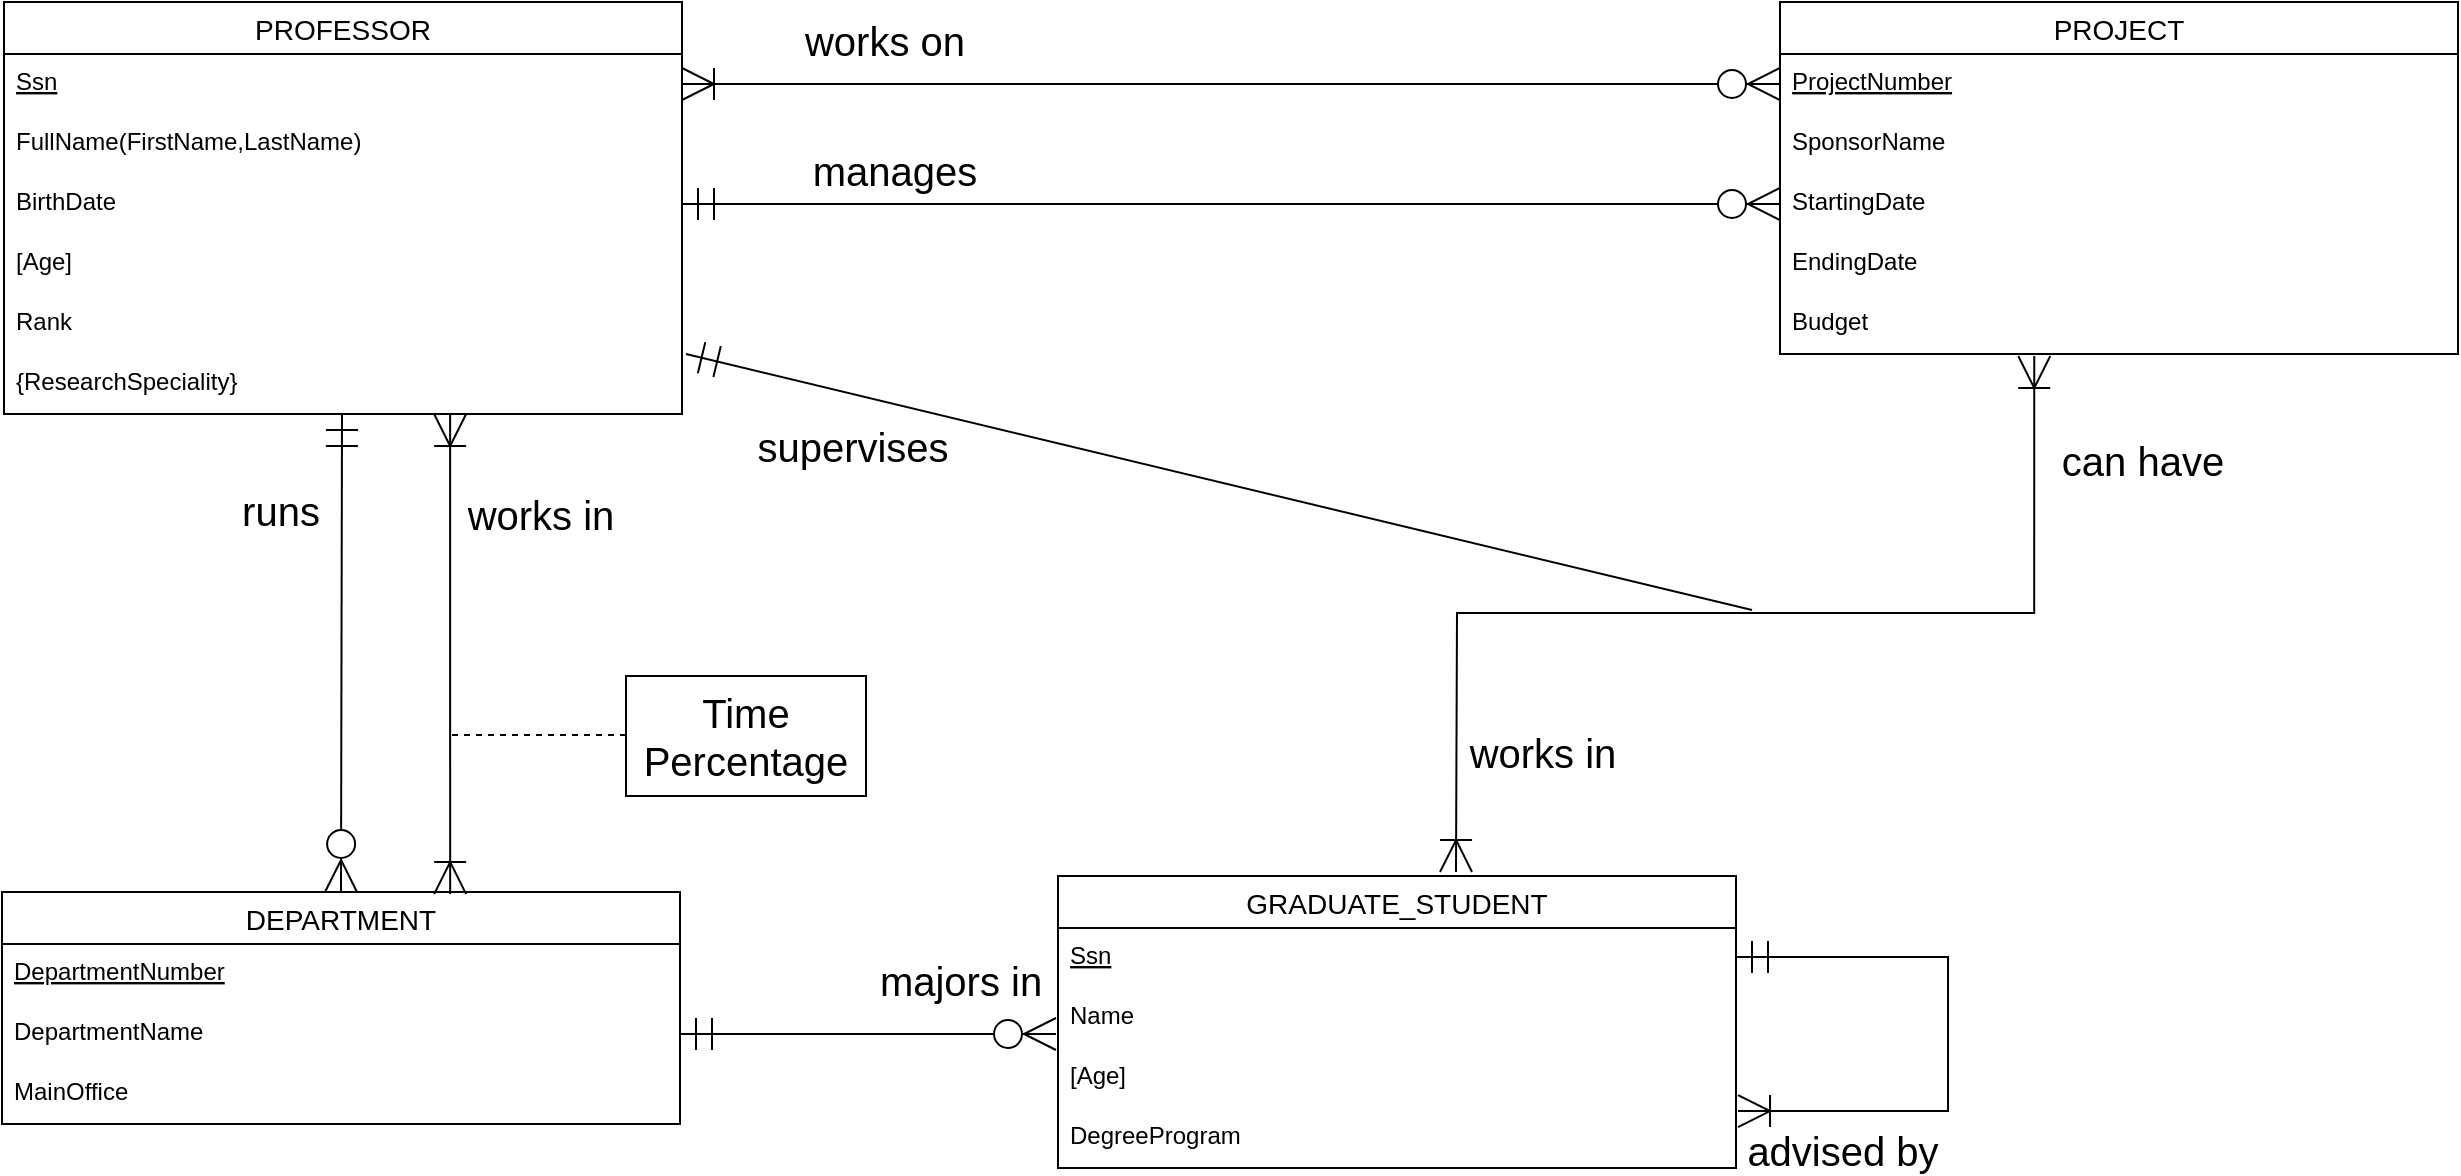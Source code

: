 <mxfile version="15.6.8" type="device"><diagram id="f19oklCezIx7Aqk-WXqk" name="Page-1"><mxGraphModel dx="1822" dy="1172" grid="0" gridSize="10" guides="1" tooltips="1" connect="1" arrows="1" fold="1" page="0" pageScale="1" pageWidth="1654" pageHeight="2336" math="0" shadow="0"><root><mxCell id="0"/><mxCell id="1" parent="0"/><mxCell id="dsFUCclMJXo-cFcnLoTu-22" value="PROFESSOR" style="swimlane;fontStyle=0;childLayout=stackLayout;horizontal=1;startSize=26;horizontalStack=0;resizeParent=1;resizeParentMax=0;resizeLast=0;collapsible=1;marginBottom=0;align=center;fontSize=14;hachureGap=4;pointerEvents=0;fontFamily=Helvetica;" vertex="1" parent="1"><mxGeometry x="-331" y="-152" width="339" height="206" as="geometry"/></mxCell><mxCell id="dsFUCclMJXo-cFcnLoTu-23" value="Ssn" style="text;strokeColor=none;fillColor=none;spacingLeft=4;spacingRight=4;overflow=hidden;rotatable=0;points=[[0,0.5],[1,0.5]];portConstraint=eastwest;fontSize=12;hachureGap=4;pointerEvents=0;fontFamily=Helvetica;fontStyle=4" vertex="1" parent="dsFUCclMJXo-cFcnLoTu-22"><mxGeometry y="26" width="339" height="30" as="geometry"/></mxCell><mxCell id="dsFUCclMJXo-cFcnLoTu-24" value="FullName(FirstName,LastName)" style="text;strokeColor=none;fillColor=none;spacingLeft=4;spacingRight=4;overflow=hidden;rotatable=0;points=[[0,0.5],[1,0.5]];portConstraint=eastwest;fontSize=12;hachureGap=4;pointerEvents=0;fontFamily=Helvetica;" vertex="1" parent="dsFUCclMJXo-cFcnLoTu-22"><mxGeometry y="56" width="339" height="30" as="geometry"/></mxCell><mxCell id="dsFUCclMJXo-cFcnLoTu-25" value="BirthDate" style="text;strokeColor=none;fillColor=none;spacingLeft=4;spacingRight=4;overflow=hidden;rotatable=0;points=[[0,0.5],[1,0.5]];portConstraint=eastwest;fontSize=12;hachureGap=4;pointerEvents=0;fontFamily=Helvetica;" vertex="1" parent="dsFUCclMJXo-cFcnLoTu-22"><mxGeometry y="86" width="339" height="30" as="geometry"/></mxCell><mxCell id="dsFUCclMJXo-cFcnLoTu-26" value="[Age]" style="text;strokeColor=none;fillColor=none;spacingLeft=4;spacingRight=4;overflow=hidden;rotatable=0;points=[[0,0.5],[1,0.5]];portConstraint=eastwest;fontSize=12;hachureGap=4;pointerEvents=0;fontFamily=Helvetica;" vertex="1" parent="dsFUCclMJXo-cFcnLoTu-22"><mxGeometry y="116" width="339" height="30" as="geometry"/></mxCell><mxCell id="dsFUCclMJXo-cFcnLoTu-27" value="Rank" style="text;strokeColor=none;fillColor=none;spacingLeft=4;spacingRight=4;overflow=hidden;rotatable=0;points=[[0,0.5],[1,0.5]];portConstraint=eastwest;fontSize=12;hachureGap=4;pointerEvents=0;fontFamily=Helvetica;" vertex="1" parent="dsFUCclMJXo-cFcnLoTu-22"><mxGeometry y="146" width="339" height="30" as="geometry"/></mxCell><mxCell id="dsFUCclMJXo-cFcnLoTu-28" value="{ResearchSpeciality}" style="text;strokeColor=none;fillColor=none;spacingLeft=4;spacingRight=4;overflow=hidden;rotatable=0;points=[[0,0.5],[1,0.5]];portConstraint=eastwest;fontSize=12;hachureGap=4;pointerEvents=0;fontFamily=Helvetica;" vertex="1" parent="dsFUCclMJXo-cFcnLoTu-22"><mxGeometry y="176" width="339" height="30" as="geometry"/></mxCell><mxCell id="dsFUCclMJXo-cFcnLoTu-29" value="PROJECT" style="swimlane;fontStyle=0;childLayout=stackLayout;horizontal=1;startSize=26;horizontalStack=0;resizeParent=1;resizeParentMax=0;resizeLast=0;collapsible=1;marginBottom=0;align=center;fontSize=14;hachureGap=4;pointerEvents=0;fontFamily=Helvetica;" vertex="1" parent="1"><mxGeometry x="557" y="-152" width="339" height="176" as="geometry"/></mxCell><mxCell id="dsFUCclMJXo-cFcnLoTu-30" value="ProjectNumber" style="text;strokeColor=none;fillColor=none;spacingLeft=4;spacingRight=4;overflow=hidden;rotatable=0;points=[[0,0.5],[1,0.5]];portConstraint=eastwest;fontSize=12;hachureGap=4;pointerEvents=0;fontFamily=Helvetica;fontStyle=4" vertex="1" parent="dsFUCclMJXo-cFcnLoTu-29"><mxGeometry y="26" width="339" height="30" as="geometry"/></mxCell><mxCell id="dsFUCclMJXo-cFcnLoTu-38" value="SponsorName" style="text;strokeColor=none;fillColor=none;spacingLeft=4;spacingRight=4;overflow=hidden;rotatable=0;points=[[0,0.5],[1,0.5]];portConstraint=eastwest;fontSize=12;hachureGap=4;pointerEvents=0;fontFamily=Helvetica;fontStyle=0" vertex="1" parent="dsFUCclMJXo-cFcnLoTu-29"><mxGeometry y="56" width="339" height="30" as="geometry"/></mxCell><mxCell id="dsFUCclMJXo-cFcnLoTu-39" value="StartingDate" style="text;strokeColor=none;fillColor=none;spacingLeft=4;spacingRight=4;overflow=hidden;rotatable=0;points=[[0,0.5],[1,0.5]];portConstraint=eastwest;fontSize=12;hachureGap=4;pointerEvents=0;fontFamily=Helvetica;fontStyle=0" vertex="1" parent="dsFUCclMJXo-cFcnLoTu-29"><mxGeometry y="86" width="339" height="30" as="geometry"/></mxCell><mxCell id="dsFUCclMJXo-cFcnLoTu-40" value="EndingDate" style="text;strokeColor=none;fillColor=none;spacingLeft=4;spacingRight=4;overflow=hidden;rotatable=0;points=[[0,0.5],[1,0.5]];portConstraint=eastwest;fontSize=12;hachureGap=4;pointerEvents=0;fontFamily=Helvetica;fontStyle=0" vertex="1" parent="dsFUCclMJXo-cFcnLoTu-29"><mxGeometry y="116" width="339" height="30" as="geometry"/></mxCell><mxCell id="dsFUCclMJXo-cFcnLoTu-41" value="Budget" style="text;strokeColor=none;fillColor=none;spacingLeft=4;spacingRight=4;overflow=hidden;rotatable=0;points=[[0,0.5],[1,0.5]];portConstraint=eastwest;fontSize=12;hachureGap=4;pointerEvents=0;fontFamily=Helvetica;fontStyle=0" vertex="1" parent="dsFUCclMJXo-cFcnLoTu-29"><mxGeometry y="146" width="339" height="30" as="geometry"/></mxCell><mxCell id="dsFUCclMJXo-cFcnLoTu-42" value="GRADUATE_STUDENT" style="swimlane;fontStyle=0;childLayout=stackLayout;horizontal=1;startSize=26;horizontalStack=0;resizeParent=1;resizeParentMax=0;resizeLast=0;collapsible=1;marginBottom=0;align=center;fontSize=14;hachureGap=4;pointerEvents=0;fontFamily=Helvetica;" vertex="1" parent="1"><mxGeometry x="196" y="285" width="339" height="146" as="geometry"/></mxCell><mxCell id="dsFUCclMJXo-cFcnLoTu-43" value="Ssn" style="text;strokeColor=none;fillColor=none;spacingLeft=4;spacingRight=4;overflow=hidden;rotatable=0;points=[[0,0.5],[1,0.5]];portConstraint=eastwest;fontSize=12;hachureGap=4;pointerEvents=0;fontFamily=Helvetica;fontStyle=4" vertex="1" parent="dsFUCclMJXo-cFcnLoTu-42"><mxGeometry y="26" width="339" height="30" as="geometry"/></mxCell><mxCell id="dsFUCclMJXo-cFcnLoTu-44" value="Name" style="text;strokeColor=none;fillColor=none;spacingLeft=4;spacingRight=4;overflow=hidden;rotatable=0;points=[[0,0.5],[1,0.5]];portConstraint=eastwest;fontSize=12;hachureGap=4;pointerEvents=0;fontFamily=Helvetica;" vertex="1" parent="dsFUCclMJXo-cFcnLoTu-42"><mxGeometry y="56" width="339" height="30" as="geometry"/></mxCell><mxCell id="dsFUCclMJXo-cFcnLoTu-73" value="" style="edgeStyle=elbowEdgeStyle;fontSize=12;html=1;endArrow=ERmandOne;endFill=0;rounded=0;hachureGap=4;fontFamily=Helvetica;startSize=14;endSize=14;sourcePerimeterSpacing=8;targetPerimeterSpacing=8;entryX=0.997;entryY=0.164;entryDx=0;entryDy=0;exitX=1;exitY=0.5;exitDx=0;exitDy=0;entryPerimeter=0;startArrow=ERoneToMany;startFill=0;" edge="1" parent="dsFUCclMJXo-cFcnLoTu-42"><mxGeometry width="100" height="100" relative="1" as="geometry"><mxPoint x="340.02" y="117.53" as="sourcePoint"/><mxPoint x="339.003" y="40.474" as="targetPoint"/><Array as="points"><mxPoint x="445.02" y="89.53"/><mxPoint x="431.02" y="81.53"/></Array></mxGeometry></mxCell><mxCell id="dsFUCclMJXo-cFcnLoTu-74" value="advised by" style="edgeLabel;html=1;align=center;verticalAlign=middle;resizable=0;points=[];fontSize=20;fontFamily=Helvetica;" vertex="1" connectable="0" parent="dsFUCclMJXo-cFcnLoTu-73"><mxGeometry x="0.194" y="1" relative="1" as="geometry"><mxPoint x="-52" y="86" as="offset"/></mxGeometry></mxCell><mxCell id="dsFUCclMJXo-cFcnLoTu-46" value="[Age]" style="text;strokeColor=none;fillColor=none;spacingLeft=4;spacingRight=4;overflow=hidden;rotatable=0;points=[[0,0.5],[1,0.5]];portConstraint=eastwest;fontSize=12;hachureGap=4;pointerEvents=0;fontFamily=Helvetica;" vertex="1" parent="dsFUCclMJXo-cFcnLoTu-42"><mxGeometry y="86" width="339" height="30" as="geometry"/></mxCell><mxCell id="dsFUCclMJXo-cFcnLoTu-48" value="DegreeProgram" style="text;strokeColor=none;fillColor=none;spacingLeft=4;spacingRight=4;overflow=hidden;rotatable=0;points=[[0,0.5],[1,0.5]];portConstraint=eastwest;fontSize=12;hachureGap=4;pointerEvents=0;fontFamily=Helvetica;" vertex="1" parent="dsFUCclMJXo-cFcnLoTu-42"><mxGeometry y="116" width="339" height="30" as="geometry"/></mxCell><mxCell id="dsFUCclMJXo-cFcnLoTu-49" value="" style="edgeStyle=entityRelationEdgeStyle;fontSize=12;html=1;endArrow=ERmandOne;rounded=0;hachureGap=4;fontFamily=Helvetica;startSize=14;endSize=14;sourcePerimeterSpacing=8;targetPerimeterSpacing=8;curved=1;entryX=1;entryY=0.5;entryDx=0;entryDy=0;exitX=0;exitY=0.5;exitDx=0;exitDy=0;startArrow=ERzeroToMany;startFill=1;" edge="1" parent="1" source="dsFUCclMJXo-cFcnLoTu-39" target="dsFUCclMJXo-cFcnLoTu-25"><mxGeometry width="100" height="100" relative="1" as="geometry"><mxPoint x="147" y="-121" as="sourcePoint"/><mxPoint x="130" y="-94" as="targetPoint"/></mxGeometry></mxCell><mxCell id="dsFUCclMJXo-cFcnLoTu-51" value="manages" style="edgeLabel;html=1;align=center;verticalAlign=middle;resizable=0;points=[];fontSize=20;fontFamily=Helvetica;" vertex="1" connectable="0" parent="dsFUCclMJXo-cFcnLoTu-49"><mxGeometry x="0.193" y="-3" relative="1" as="geometry"><mxPoint x="-116" y="-14" as="offset"/></mxGeometry></mxCell><mxCell id="dsFUCclMJXo-cFcnLoTu-52" value="" style="edgeStyle=entityRelationEdgeStyle;fontSize=12;html=1;endArrow=ERoneToMany;startArrow=ERzeroToMany;rounded=0;hachureGap=4;fontFamily=Helvetica;startSize=14;endSize=14;sourcePerimeterSpacing=8;targetPerimeterSpacing=8;curved=1;entryX=1;entryY=0.5;entryDx=0;entryDy=0;exitX=0;exitY=0.5;exitDx=0;exitDy=0;" edge="1" parent="1" source="dsFUCclMJXo-cFcnLoTu-30" target="dsFUCclMJXo-cFcnLoTu-23"><mxGeometry width="100" height="100" relative="1" as="geometry"><mxPoint x="148" y="-111" as="sourcePoint"/><mxPoint x="118" y="-222" as="targetPoint"/></mxGeometry></mxCell><mxCell id="dsFUCclMJXo-cFcnLoTu-54" value="works on" style="edgeLabel;html=1;align=center;verticalAlign=middle;resizable=0;points=[];fontSize=20;fontFamily=Helvetica;" vertex="1" connectable="0" parent="dsFUCclMJXo-cFcnLoTu-52"><mxGeometry x="-0.005" y="-3" relative="1" as="geometry"><mxPoint x="-175" y="-19" as="offset"/></mxGeometry></mxCell><mxCell id="dsFUCclMJXo-cFcnLoTu-58" value="DEPARTMENT" style="swimlane;fontStyle=0;childLayout=stackLayout;horizontal=1;startSize=26;horizontalStack=0;resizeParent=1;resizeParentMax=0;resizeLast=0;collapsible=1;marginBottom=0;align=center;fontSize=14;hachureGap=4;pointerEvents=0;fontFamily=Helvetica;" vertex="1" parent="1"><mxGeometry x="-332" y="293" width="339" height="116" as="geometry"/></mxCell><mxCell id="dsFUCclMJXo-cFcnLoTu-59" value="DepartmentNumber" style="text;strokeColor=none;fillColor=none;spacingLeft=4;spacingRight=4;overflow=hidden;rotatable=0;points=[[0,0.5],[1,0.5]];portConstraint=eastwest;fontSize=12;hachureGap=4;pointerEvents=0;fontFamily=Helvetica;fontStyle=4" vertex="1" parent="dsFUCclMJXo-cFcnLoTu-58"><mxGeometry y="26" width="339" height="30" as="geometry"/></mxCell><mxCell id="dsFUCclMJXo-cFcnLoTu-60" value="DepartmentName" style="text;strokeColor=none;fillColor=none;spacingLeft=4;spacingRight=4;overflow=hidden;rotatable=0;points=[[0,0.5],[1,0.5]];portConstraint=eastwest;fontSize=12;hachureGap=4;pointerEvents=0;fontFamily=Helvetica;" vertex="1" parent="dsFUCclMJXo-cFcnLoTu-58"><mxGeometry y="56" width="339" height="30" as="geometry"/></mxCell><mxCell id="dsFUCclMJXo-cFcnLoTu-61" value="MainOffice" style="text;strokeColor=none;fillColor=none;spacingLeft=4;spacingRight=4;overflow=hidden;rotatable=0;points=[[0,0.5],[1,0.5]];portConstraint=eastwest;fontSize=12;hachureGap=4;pointerEvents=0;fontFamily=Helvetica;" vertex="1" parent="dsFUCclMJXo-cFcnLoTu-58"><mxGeometry y="86" width="339" height="30" as="geometry"/></mxCell><mxCell id="dsFUCclMJXo-cFcnLoTu-64" value="" style="fontSize=12;html=1;endArrow=ERmandOne;startArrow=ERzeroToMany;hachureGap=4;fontFamily=Helvetica;startSize=14;endSize=14;sourcePerimeterSpacing=8;targetPerimeterSpacing=8;rounded=0;endFill=0;startFill=1;exitX=0.5;exitY=0;exitDx=0;exitDy=0;" edge="1" parent="1" source="dsFUCclMJXo-cFcnLoTu-58"><mxGeometry width="100" height="100" relative="1" as="geometry"><mxPoint x="-165" y="188" as="sourcePoint"/><mxPoint x="-162" y="54" as="targetPoint"/></mxGeometry></mxCell><mxCell id="dsFUCclMJXo-cFcnLoTu-65" value="runs" style="edgeLabel;html=1;align=center;verticalAlign=middle;resizable=0;points=[];fontSize=20;fontFamily=Helvetica;" vertex="1" connectable="0" parent="dsFUCclMJXo-cFcnLoTu-64"><mxGeometry x="0.482" relative="1" as="geometry"><mxPoint x="-31" y="-14" as="offset"/></mxGeometry></mxCell><mxCell id="dsFUCclMJXo-cFcnLoTu-66" value="" style="fontSize=12;html=1;endArrow=ERoneToMany;startArrow=ERoneToMany;rounded=0;hachureGap=4;fontFamily=Helvetica;startSize=14;endSize=14;sourcePerimeterSpacing=8;targetPerimeterSpacing=8;entryX=0.658;entryY=1;entryDx=0;entryDy=0;entryPerimeter=0;exitX=0.661;exitY=0.009;exitDx=0;exitDy=0;exitPerimeter=0;" edge="1" parent="1" source="dsFUCclMJXo-cFcnLoTu-58" target="dsFUCclMJXo-cFcnLoTu-28"><mxGeometry width="100" height="100" relative="1" as="geometry"><mxPoint x="-101" y="190" as="sourcePoint"/><mxPoint x="-45" y="77" as="targetPoint"/></mxGeometry></mxCell><mxCell id="dsFUCclMJXo-cFcnLoTu-67" value="works in" style="edgeLabel;html=1;align=center;verticalAlign=middle;resizable=0;points=[];fontSize=20;fontFamily=Helvetica;" vertex="1" connectable="0" parent="dsFUCclMJXo-cFcnLoTu-66"><mxGeometry x="0.165" relative="1" as="geometry"><mxPoint x="45" y="-50" as="offset"/></mxGeometry></mxCell><mxCell id="dsFUCclMJXo-cFcnLoTu-68" value="" style="fontSize=12;html=1;endArrow=none;startArrow=none;rounded=0;hachureGap=4;fontFamily=Helvetica;startSize=14;endSize=14;sourcePerimeterSpacing=8;targetPerimeterSpacing=8;startFill=0;endFill=0;dashed=1;" edge="1" parent="1"><mxGeometry width="100" height="100" relative="1" as="geometry"><mxPoint x="-107" y="214.5" as="sourcePoint"/><mxPoint x="8" y="214.5" as="targetPoint"/></mxGeometry></mxCell><mxCell id="dsFUCclMJXo-cFcnLoTu-69" value="Time Percentage" style="rounded=0;whiteSpace=wrap;html=1;hachureGap=4;pointerEvents=0;fontFamily=Helvetica;fontSize=20;" vertex="1" parent="1"><mxGeometry x="-20" y="185" width="120" height="60" as="geometry"/></mxCell><mxCell id="dsFUCclMJXo-cFcnLoTu-70" value="" style="fontSize=12;html=1;endArrow=ERmandOne;rounded=0;hachureGap=4;fontFamily=Helvetica;startSize=14;endSize=14;sourcePerimeterSpacing=8;targetPerimeterSpacing=8;entryX=1;entryY=0.5;entryDx=0;entryDy=0;startArrow=ERzeroToMany;startFill=1;" edge="1" parent="1" target="dsFUCclMJXo-cFcnLoTu-60"><mxGeometry width="100" height="100" relative="1" as="geometry"><mxPoint x="195" y="364" as="sourcePoint"/><mxPoint x="171" y="351" as="targetPoint"/></mxGeometry></mxCell><mxCell id="dsFUCclMJXo-cFcnLoTu-71" value="majors in" style="edgeLabel;html=1;align=center;verticalAlign=middle;resizable=0;points=[];fontSize=20;fontFamily=Helvetica;" vertex="1" connectable="0" parent="dsFUCclMJXo-cFcnLoTu-70"><mxGeometry x="0.106" y="1" relative="1" as="geometry"><mxPoint x="56" y="-28" as="offset"/></mxGeometry></mxCell><mxCell id="dsFUCclMJXo-cFcnLoTu-78" value="" style="fontSize=12;html=1;endArrow=ERmandOne;endFill=0;rounded=0;hachureGap=4;fontFamily=Helvetica;startSize=14;endSize=14;sourcePerimeterSpacing=8;targetPerimeterSpacing=8;entryX=1.006;entryY=0.3;entryDx=0;entryDy=0;entryPerimeter=0;startArrow=none;startFill=0;" edge="1" parent="1"><mxGeometry width="100" height="100" relative="1" as="geometry"><mxPoint x="543" y="152" as="sourcePoint"/><mxPoint x="10.004" y="24" as="targetPoint"/></mxGeometry></mxCell><mxCell id="dsFUCclMJXo-cFcnLoTu-79" value="supervises" style="edgeLabel;html=1;align=center;verticalAlign=middle;resizable=0;points=[];fontSize=20;fontFamily=Helvetica;" vertex="1" connectable="0" parent="dsFUCclMJXo-cFcnLoTu-78"><mxGeometry x="0.296" y="1" relative="1" as="geometry"><mxPoint x="-105" as="offset"/></mxGeometry></mxCell><mxCell id="dsFUCclMJXo-cFcnLoTu-80" value="" style="fontSize=12;html=1;endArrow=ERoneToMany;endFill=0;rounded=0;hachureGap=4;fontFamily=Helvetica;startSize=14;endSize=14;sourcePerimeterSpacing=8;targetPerimeterSpacing=8;entryX=0.375;entryY=1.033;entryDx=0;entryDy=0;entryPerimeter=0;startArrow=ERoneToMany;startFill=0;edgeStyle=orthogonalEdgeStyle;" edge="1" parent="1" target="dsFUCclMJXo-cFcnLoTu-41"><mxGeometry width="100" height="100" relative="1" as="geometry"><mxPoint x="395" y="283" as="sourcePoint"/><mxPoint x="439" y="65" as="targetPoint"/></mxGeometry></mxCell><mxCell id="dsFUCclMJXo-cFcnLoTu-82" value="works in" style="edgeLabel;html=1;align=center;verticalAlign=middle;resizable=0;points=[];fontSize=20;fontFamily=Helvetica;" vertex="1" connectable="0" parent="dsFUCclMJXo-cFcnLoTu-80"><mxGeometry x="0.245" y="-1" relative="1" as="geometry"><mxPoint x="-169" y="68" as="offset"/></mxGeometry></mxCell><mxCell id="dsFUCclMJXo-cFcnLoTu-83" value="can have" style="text;html=1;align=center;verticalAlign=middle;resizable=0;points=[];autosize=1;strokeColor=none;fillColor=none;hachureGap=4;pointerEvents=0;fontFamily=Helvetica;fontSize=20;" vertex="1" parent="1"><mxGeometry x="692" y="63" width="91" height="28" as="geometry"/></mxCell></root></mxGraphModel></diagram></mxfile>